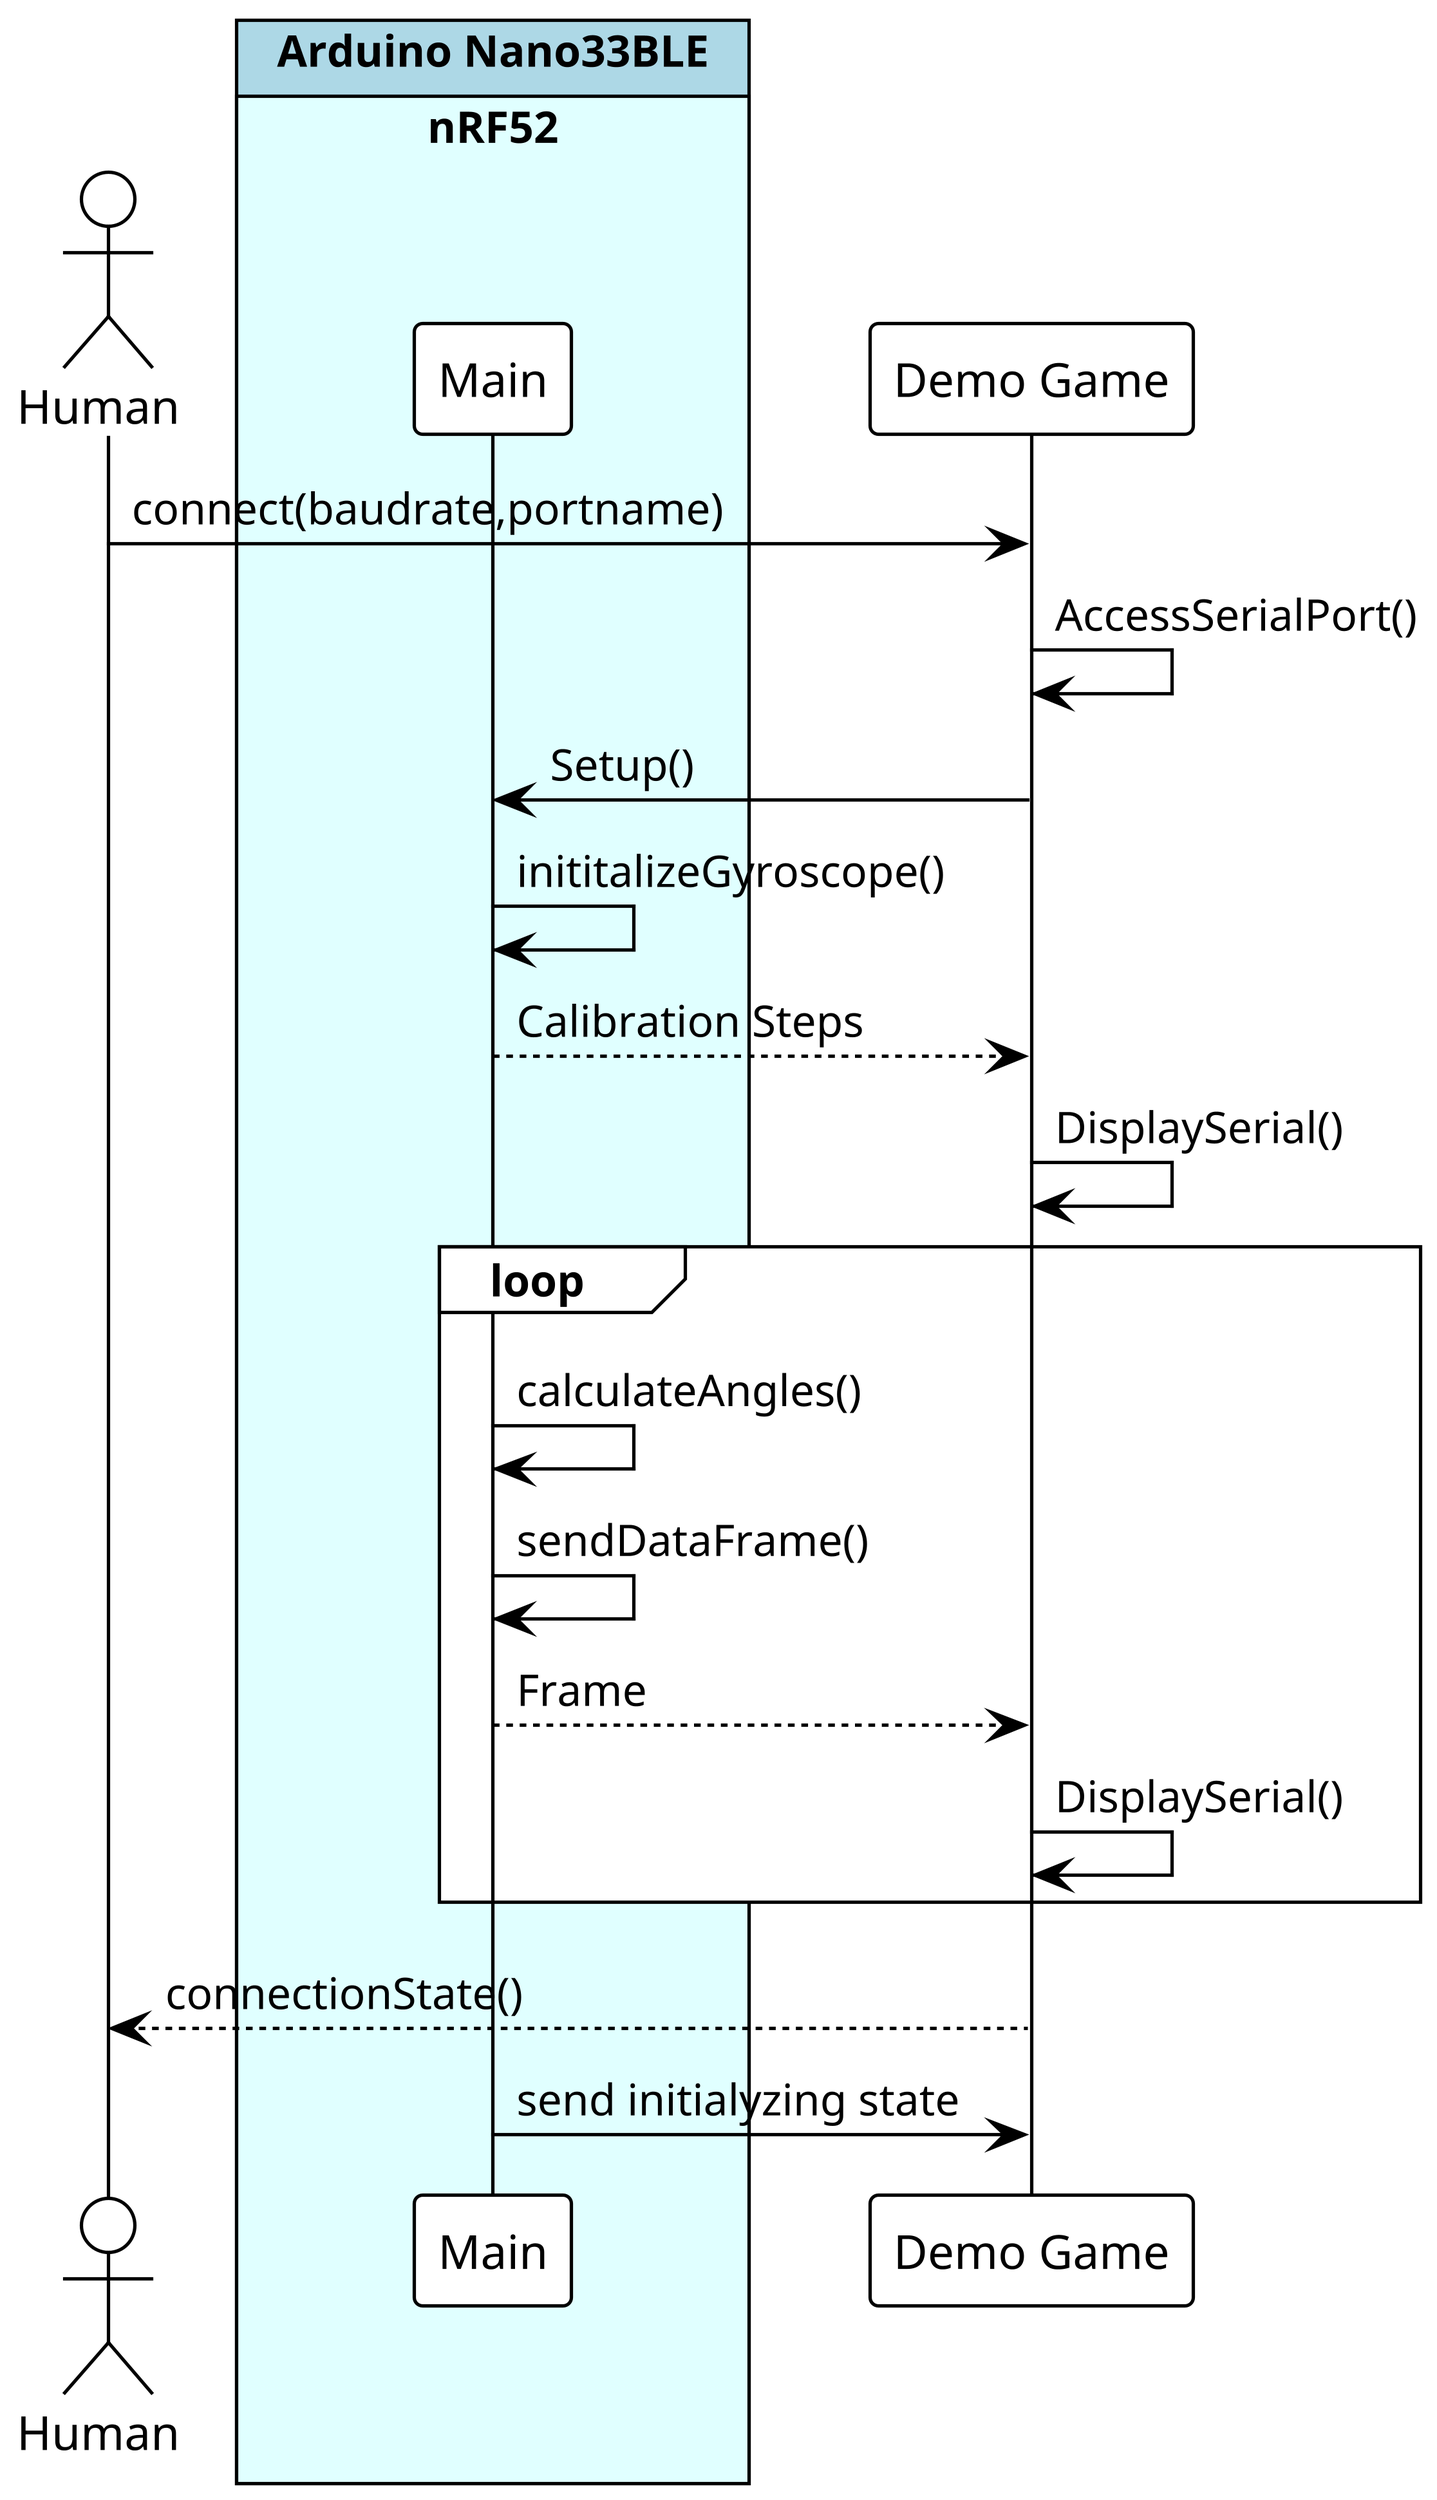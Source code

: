 @startuml connect

!theme plain
skinparam dpi 500

!pragma teoz true
actor       "Human"             as client
box         "Arduino Nano33BLE" #LightBlue
box         "nRF52"             #LightCyan
participant "Main"              as main
end box
end box
participant "Demo Game"         as game

client -> game: connect(baudrate,portname)
game -> game: AccessSerialPort()
game -> main: Setup()
main -> main: inititalizeGyroscope()
main --> game: Calibration Steps
game -> game: DisplaySerial()
loop
main -> main: calculateAngles()
main -> main: sendDataFrame()
main --> game: Frame
game -> game: DisplaySerial()
end
game --> client: connectionState()
main -> game: send initialyzing state
@enduml